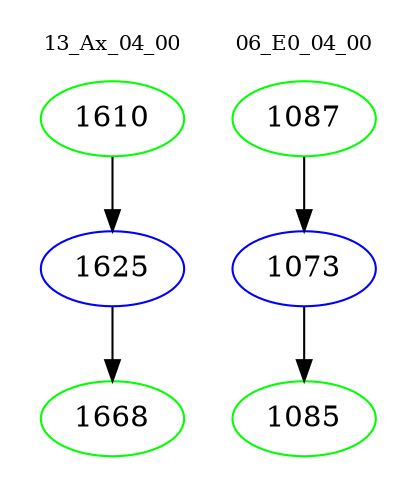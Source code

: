 digraph{
subgraph cluster_0 {
color = white
label = "13_Ax_04_00";
fontsize=10;
T0_1610 [label="1610", color="green"]
T0_1610 -> T0_1625 [color="black"]
T0_1625 [label="1625", color="blue"]
T0_1625 -> T0_1668 [color="black"]
T0_1668 [label="1668", color="green"]
}
subgraph cluster_1 {
color = white
label = "06_E0_04_00";
fontsize=10;
T1_1087 [label="1087", color="green"]
T1_1087 -> T1_1073 [color="black"]
T1_1073 [label="1073", color="blue"]
T1_1073 -> T1_1085 [color="black"]
T1_1085 [label="1085", color="green"]
}
}
